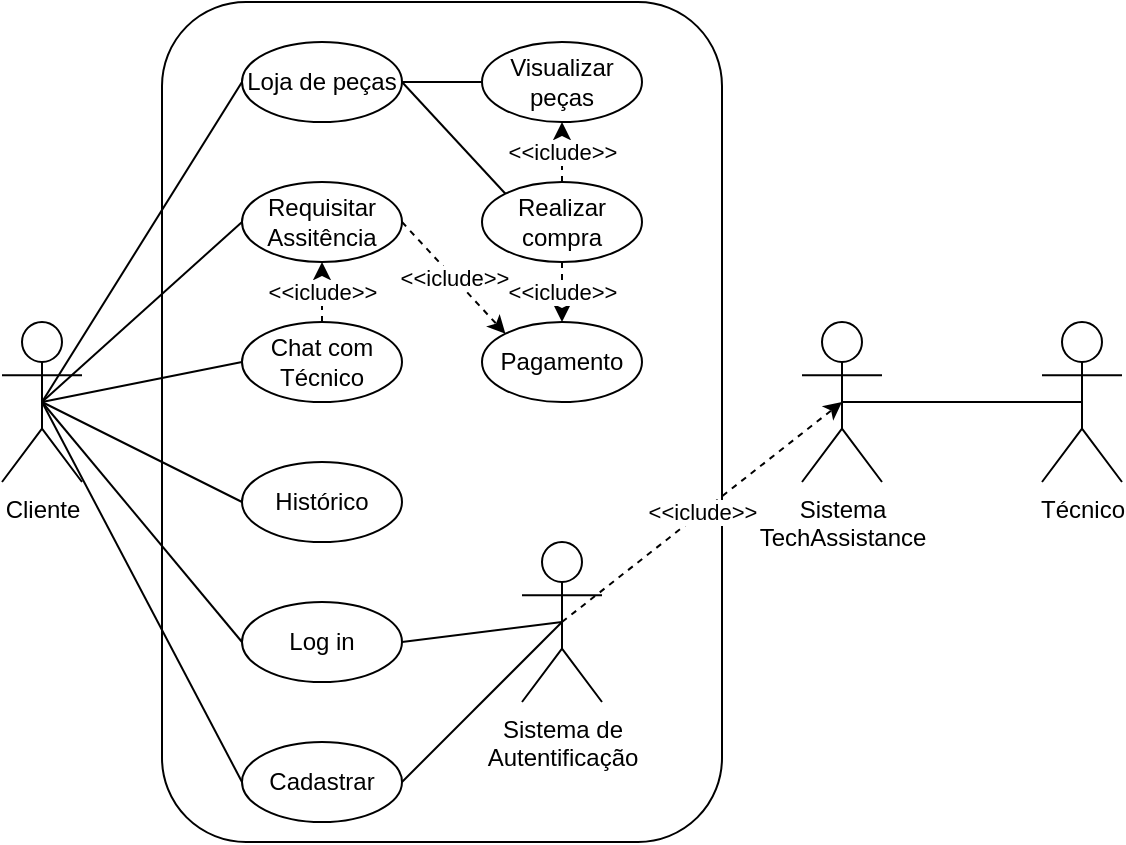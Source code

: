 <mxfile version="17.1.3" type="device"><diagram id="lL7plhEzAz5LQJAiFSb8" name="Page-1"><mxGraphModel dx="868" dy="478" grid="0" gridSize="10" guides="1" tooltips="1" connect="1" arrows="1" fold="1" page="0" pageScale="1" pageWidth="850" pageHeight="1100" math="0" shadow="0"><root><mxCell id="0"/><mxCell id="1" parent="0"/><mxCell id="i4vKwBSAlaw-_IOJcL7L-4" value="&lt;div align=&quot;left&quot;&gt;&lt;br&gt;&lt;/div&gt;" style="rounded=1;whiteSpace=wrap;html=1;" vertex="1" parent="1"><mxGeometry x="160" width="280" height="420" as="geometry"/></mxCell><mxCell id="i4vKwBSAlaw-_IOJcL7L-31" style="edgeStyle=none;rounded=0;orthogonalLoop=1;jettySize=auto;html=1;exitX=0.5;exitY=0.5;exitDx=0;exitDy=0;exitPerimeter=0;entryX=0;entryY=0.5;entryDx=0;entryDy=0;endArrow=none;endFill=0;" edge="1" parent="1" source="i4vKwBSAlaw-_IOJcL7L-1" target="i4vKwBSAlaw-_IOJcL7L-14"><mxGeometry relative="1" as="geometry"/></mxCell><mxCell id="i4vKwBSAlaw-_IOJcL7L-1" value="&lt;div&gt;Cliente&lt;/div&gt;" style="shape=umlActor;verticalLabelPosition=bottom;verticalAlign=top;html=1;outlineConnect=0;" vertex="1" parent="1"><mxGeometry x="80" y="160" width="40" height="80" as="geometry"/></mxCell><mxCell id="i4vKwBSAlaw-_IOJcL7L-2" value="&lt;div&gt;Técnico&lt;/div&gt;" style="shape=umlActor;verticalLabelPosition=bottom;verticalAlign=top;html=1;outlineConnect=0;" vertex="1" parent="1"><mxGeometry x="600" y="160" width="40" height="80" as="geometry"/></mxCell><mxCell id="i4vKwBSAlaw-_IOJcL7L-22" style="edgeStyle=orthogonalEdgeStyle;rounded=0;orthogonalLoop=1;jettySize=auto;html=1;endArrow=none;endFill=0;" edge="1" parent="1" source="i4vKwBSAlaw-_IOJcL7L-5" target="i4vKwBSAlaw-_IOJcL7L-20"><mxGeometry relative="1" as="geometry"/></mxCell><mxCell id="i4vKwBSAlaw-_IOJcL7L-24" style="rounded=0;orthogonalLoop=1;jettySize=auto;html=1;exitX=1;exitY=0.5;exitDx=0;exitDy=0;entryX=0;entryY=0;entryDx=0;entryDy=0;endArrow=none;endFill=0;" edge="1" parent="1" source="i4vKwBSAlaw-_IOJcL7L-5" target="i4vKwBSAlaw-_IOJcL7L-21"><mxGeometry relative="1" as="geometry"/></mxCell><mxCell id="i4vKwBSAlaw-_IOJcL7L-37" style="edgeStyle=none;rounded=0;orthogonalLoop=1;jettySize=auto;html=1;exitX=0;exitY=0.5;exitDx=0;exitDy=0;endArrow=none;endFill=0;" edge="1" parent="1" source="i4vKwBSAlaw-_IOJcL7L-5"><mxGeometry relative="1" as="geometry"><mxPoint x="100" y="200" as="targetPoint"/></mxGeometry></mxCell><mxCell id="i4vKwBSAlaw-_IOJcL7L-5" value="Loja de peças" style="ellipse;whiteSpace=wrap;html=1;" vertex="1" parent="1"><mxGeometry x="200" y="20" width="80" height="40" as="geometry"/></mxCell><mxCell id="i4vKwBSAlaw-_IOJcL7L-26" value="&amp;lt;&amp;lt;iclude&amp;gt;&amp;gt;" style="edgeStyle=none;rounded=0;orthogonalLoop=1;jettySize=auto;html=1;exitX=1;exitY=0.5;exitDx=0;exitDy=0;entryX=0;entryY=0;entryDx=0;entryDy=0;dashed=1;" edge="1" parent="1" source="i4vKwBSAlaw-_IOJcL7L-7" target="i4vKwBSAlaw-_IOJcL7L-10"><mxGeometry relative="1" as="geometry"/></mxCell><mxCell id="i4vKwBSAlaw-_IOJcL7L-36" style="edgeStyle=none;rounded=0;orthogonalLoop=1;jettySize=auto;html=1;exitX=0;exitY=0.5;exitDx=0;exitDy=0;entryX=0.5;entryY=0.5;entryDx=0;entryDy=0;entryPerimeter=0;endArrow=none;endFill=0;" edge="1" parent="1" source="i4vKwBSAlaw-_IOJcL7L-7" target="i4vKwBSAlaw-_IOJcL7L-1"><mxGeometry relative="1" as="geometry"/></mxCell><mxCell id="i4vKwBSAlaw-_IOJcL7L-7" value="&lt;div&gt;Requisitar Assitência&lt;/div&gt;" style="ellipse;whiteSpace=wrap;html=1;" vertex="1" parent="1"><mxGeometry x="200" y="90" width="80" height="40" as="geometry"/></mxCell><mxCell id="i4vKwBSAlaw-_IOJcL7L-33" style="edgeStyle=none;rounded=0;orthogonalLoop=1;jettySize=auto;html=1;exitX=0;exitY=0.5;exitDx=0;exitDy=0;endArrow=none;endFill=0;" edge="1" parent="1" source="i4vKwBSAlaw-_IOJcL7L-8"><mxGeometry relative="1" as="geometry"><mxPoint x="100" y="200" as="targetPoint"/></mxGeometry></mxCell><mxCell id="i4vKwBSAlaw-_IOJcL7L-35" value="&amp;lt;&amp;lt;iclude&amp;gt;&amp;gt;" style="edgeStyle=none;rounded=0;orthogonalLoop=1;jettySize=auto;html=1;exitX=0.5;exitY=0;exitDx=0;exitDy=0;entryX=0.5;entryY=1;entryDx=0;entryDy=0;endArrow=classic;endFill=1;dashed=1;" edge="1" parent="1" source="i4vKwBSAlaw-_IOJcL7L-8" target="i4vKwBSAlaw-_IOJcL7L-7"><mxGeometry relative="1" as="geometry"/></mxCell><mxCell id="i4vKwBSAlaw-_IOJcL7L-8" value="Chat com Técnico" style="ellipse;whiteSpace=wrap;html=1;" vertex="1" parent="1"><mxGeometry x="200" y="160" width="80" height="40" as="geometry"/></mxCell><mxCell id="i4vKwBSAlaw-_IOJcL7L-34" style="edgeStyle=none;rounded=0;orthogonalLoop=1;jettySize=auto;html=1;exitX=0;exitY=0.5;exitDx=0;exitDy=0;endArrow=none;endFill=0;" edge="1" parent="1" source="i4vKwBSAlaw-_IOJcL7L-9"><mxGeometry relative="1" as="geometry"><mxPoint x="100" y="200" as="targetPoint"/></mxGeometry></mxCell><mxCell id="i4vKwBSAlaw-_IOJcL7L-9" value="&lt;div&gt;Histórico&lt;/div&gt;" style="ellipse;whiteSpace=wrap;html=1;" vertex="1" parent="1"><mxGeometry x="200" y="230" width="80" height="40" as="geometry"/></mxCell><mxCell id="i4vKwBSAlaw-_IOJcL7L-10" value="Pagamento" style="ellipse;whiteSpace=wrap;html=1;" vertex="1" parent="1"><mxGeometry x="320" y="160" width="80" height="40" as="geometry"/></mxCell><mxCell id="i4vKwBSAlaw-_IOJcL7L-29" value="&amp;lt;&amp;lt;iclude&amp;gt;&amp;gt;" style="edgeStyle=none;rounded=0;orthogonalLoop=1;jettySize=auto;html=1;exitX=0.5;exitY=0.5;exitDx=0;exitDy=0;exitPerimeter=0;entryX=0.5;entryY=0.5;entryDx=0;entryDy=0;entryPerimeter=0;endArrow=classic;endFill=1;dashed=1;" edge="1" parent="1" source="i4vKwBSAlaw-_IOJcL7L-12" target="i4vKwBSAlaw-_IOJcL7L-15"><mxGeometry relative="1" as="geometry"/></mxCell><mxCell id="i4vKwBSAlaw-_IOJcL7L-12" value="&lt;div&gt;Sistema de&lt;/div&gt;&lt;div&gt;Autentificação&lt;/div&gt;" style="shape=umlActor;verticalLabelPosition=bottom;verticalAlign=top;html=1;outlineConnect=0;" vertex="1" parent="1"><mxGeometry x="340" y="270" width="40" height="80" as="geometry"/></mxCell><mxCell id="i4vKwBSAlaw-_IOJcL7L-27" style="edgeStyle=none;rounded=0;orthogonalLoop=1;jettySize=auto;html=1;exitX=1;exitY=0.5;exitDx=0;exitDy=0;entryX=0.5;entryY=0.5;entryDx=0;entryDy=0;entryPerimeter=0;endArrow=none;endFill=0;" edge="1" parent="1" source="i4vKwBSAlaw-_IOJcL7L-13" target="i4vKwBSAlaw-_IOJcL7L-12"><mxGeometry relative="1" as="geometry"/></mxCell><mxCell id="i4vKwBSAlaw-_IOJcL7L-32" style="edgeStyle=none;rounded=0;orthogonalLoop=1;jettySize=auto;html=1;exitX=0;exitY=0.5;exitDx=0;exitDy=0;entryX=0.5;entryY=0.5;entryDx=0;entryDy=0;entryPerimeter=0;endArrow=none;endFill=0;" edge="1" parent="1" source="i4vKwBSAlaw-_IOJcL7L-13" target="i4vKwBSAlaw-_IOJcL7L-1"><mxGeometry relative="1" as="geometry"/></mxCell><mxCell id="i4vKwBSAlaw-_IOJcL7L-13" value="&lt;div&gt;Log in&lt;/div&gt;" style="ellipse;whiteSpace=wrap;html=1;" vertex="1" parent="1"><mxGeometry x="200" y="300" width="80" height="40" as="geometry"/></mxCell><mxCell id="i4vKwBSAlaw-_IOJcL7L-28" style="edgeStyle=none;rounded=0;orthogonalLoop=1;jettySize=auto;html=1;exitX=1;exitY=0.5;exitDx=0;exitDy=0;entryX=0.5;entryY=0.5;entryDx=0;entryDy=0;entryPerimeter=0;endArrow=none;endFill=0;" edge="1" parent="1" source="i4vKwBSAlaw-_IOJcL7L-14" target="i4vKwBSAlaw-_IOJcL7L-12"><mxGeometry relative="1" as="geometry"/></mxCell><mxCell id="i4vKwBSAlaw-_IOJcL7L-14" value="Cadastrar" style="ellipse;whiteSpace=wrap;html=1;" vertex="1" parent="1"><mxGeometry x="200" y="370" width="80" height="40" as="geometry"/></mxCell><mxCell id="i4vKwBSAlaw-_IOJcL7L-30" style="edgeStyle=none;rounded=0;orthogonalLoop=1;jettySize=auto;html=1;exitX=0.5;exitY=0.5;exitDx=0;exitDy=0;exitPerimeter=0;entryX=0.5;entryY=0.5;entryDx=0;entryDy=0;entryPerimeter=0;endArrow=none;endFill=0;" edge="1" parent="1" source="i4vKwBSAlaw-_IOJcL7L-15" target="i4vKwBSAlaw-_IOJcL7L-2"><mxGeometry relative="1" as="geometry"/></mxCell><mxCell id="i4vKwBSAlaw-_IOJcL7L-15" value="&lt;div&gt;Sistema&lt;/div&gt;&lt;div&gt;TechAssistance&lt;/div&gt;" style="shape=umlActor;verticalLabelPosition=bottom;verticalAlign=top;html=1;outlineConnect=0;" vertex="1" parent="1"><mxGeometry x="480" y="160" width="40" height="80" as="geometry"/></mxCell><mxCell id="i4vKwBSAlaw-_IOJcL7L-20" value="Visualizar&lt;br&gt;peças" style="ellipse;whiteSpace=wrap;html=1;" vertex="1" parent="1"><mxGeometry x="320" y="20" width="80" height="40" as="geometry"/></mxCell><mxCell id="i4vKwBSAlaw-_IOJcL7L-25" value="&amp;lt;&amp;lt;iclude&amp;gt;&amp;gt;" style="edgeStyle=none;rounded=0;orthogonalLoop=1;jettySize=auto;html=1;exitX=0.5;exitY=1;exitDx=0;exitDy=0;dashed=1;" edge="1" parent="1" source="i4vKwBSAlaw-_IOJcL7L-21" target="i4vKwBSAlaw-_IOJcL7L-10"><mxGeometry relative="1" as="geometry"/></mxCell><mxCell id="i4vKwBSAlaw-_IOJcL7L-21" value="&lt;div&gt;Realizar&lt;/div&gt;&lt;div&gt;compra&lt;br&gt;&lt;/div&gt;" style="ellipse;whiteSpace=wrap;html=1;" vertex="1" parent="1"><mxGeometry x="320" y="90" width="80" height="40" as="geometry"/></mxCell><mxCell id="i4vKwBSAlaw-_IOJcL7L-23" value="&amp;lt;&amp;lt;iclude&amp;gt;&amp;gt;" style="endArrow=classic;html=1;rounded=0;entryX=0.5;entryY=1;entryDx=0;entryDy=0;exitX=0.5;exitY=0;exitDx=0;exitDy=0;dashed=1;" edge="1" parent="1" source="i4vKwBSAlaw-_IOJcL7L-21" target="i4vKwBSAlaw-_IOJcL7L-20"><mxGeometry width="50" height="50" relative="1" as="geometry"><mxPoint x="390" y="250" as="sourcePoint"/><mxPoint x="440" y="200" as="targetPoint"/></mxGeometry></mxCell></root></mxGraphModel></diagram></mxfile>